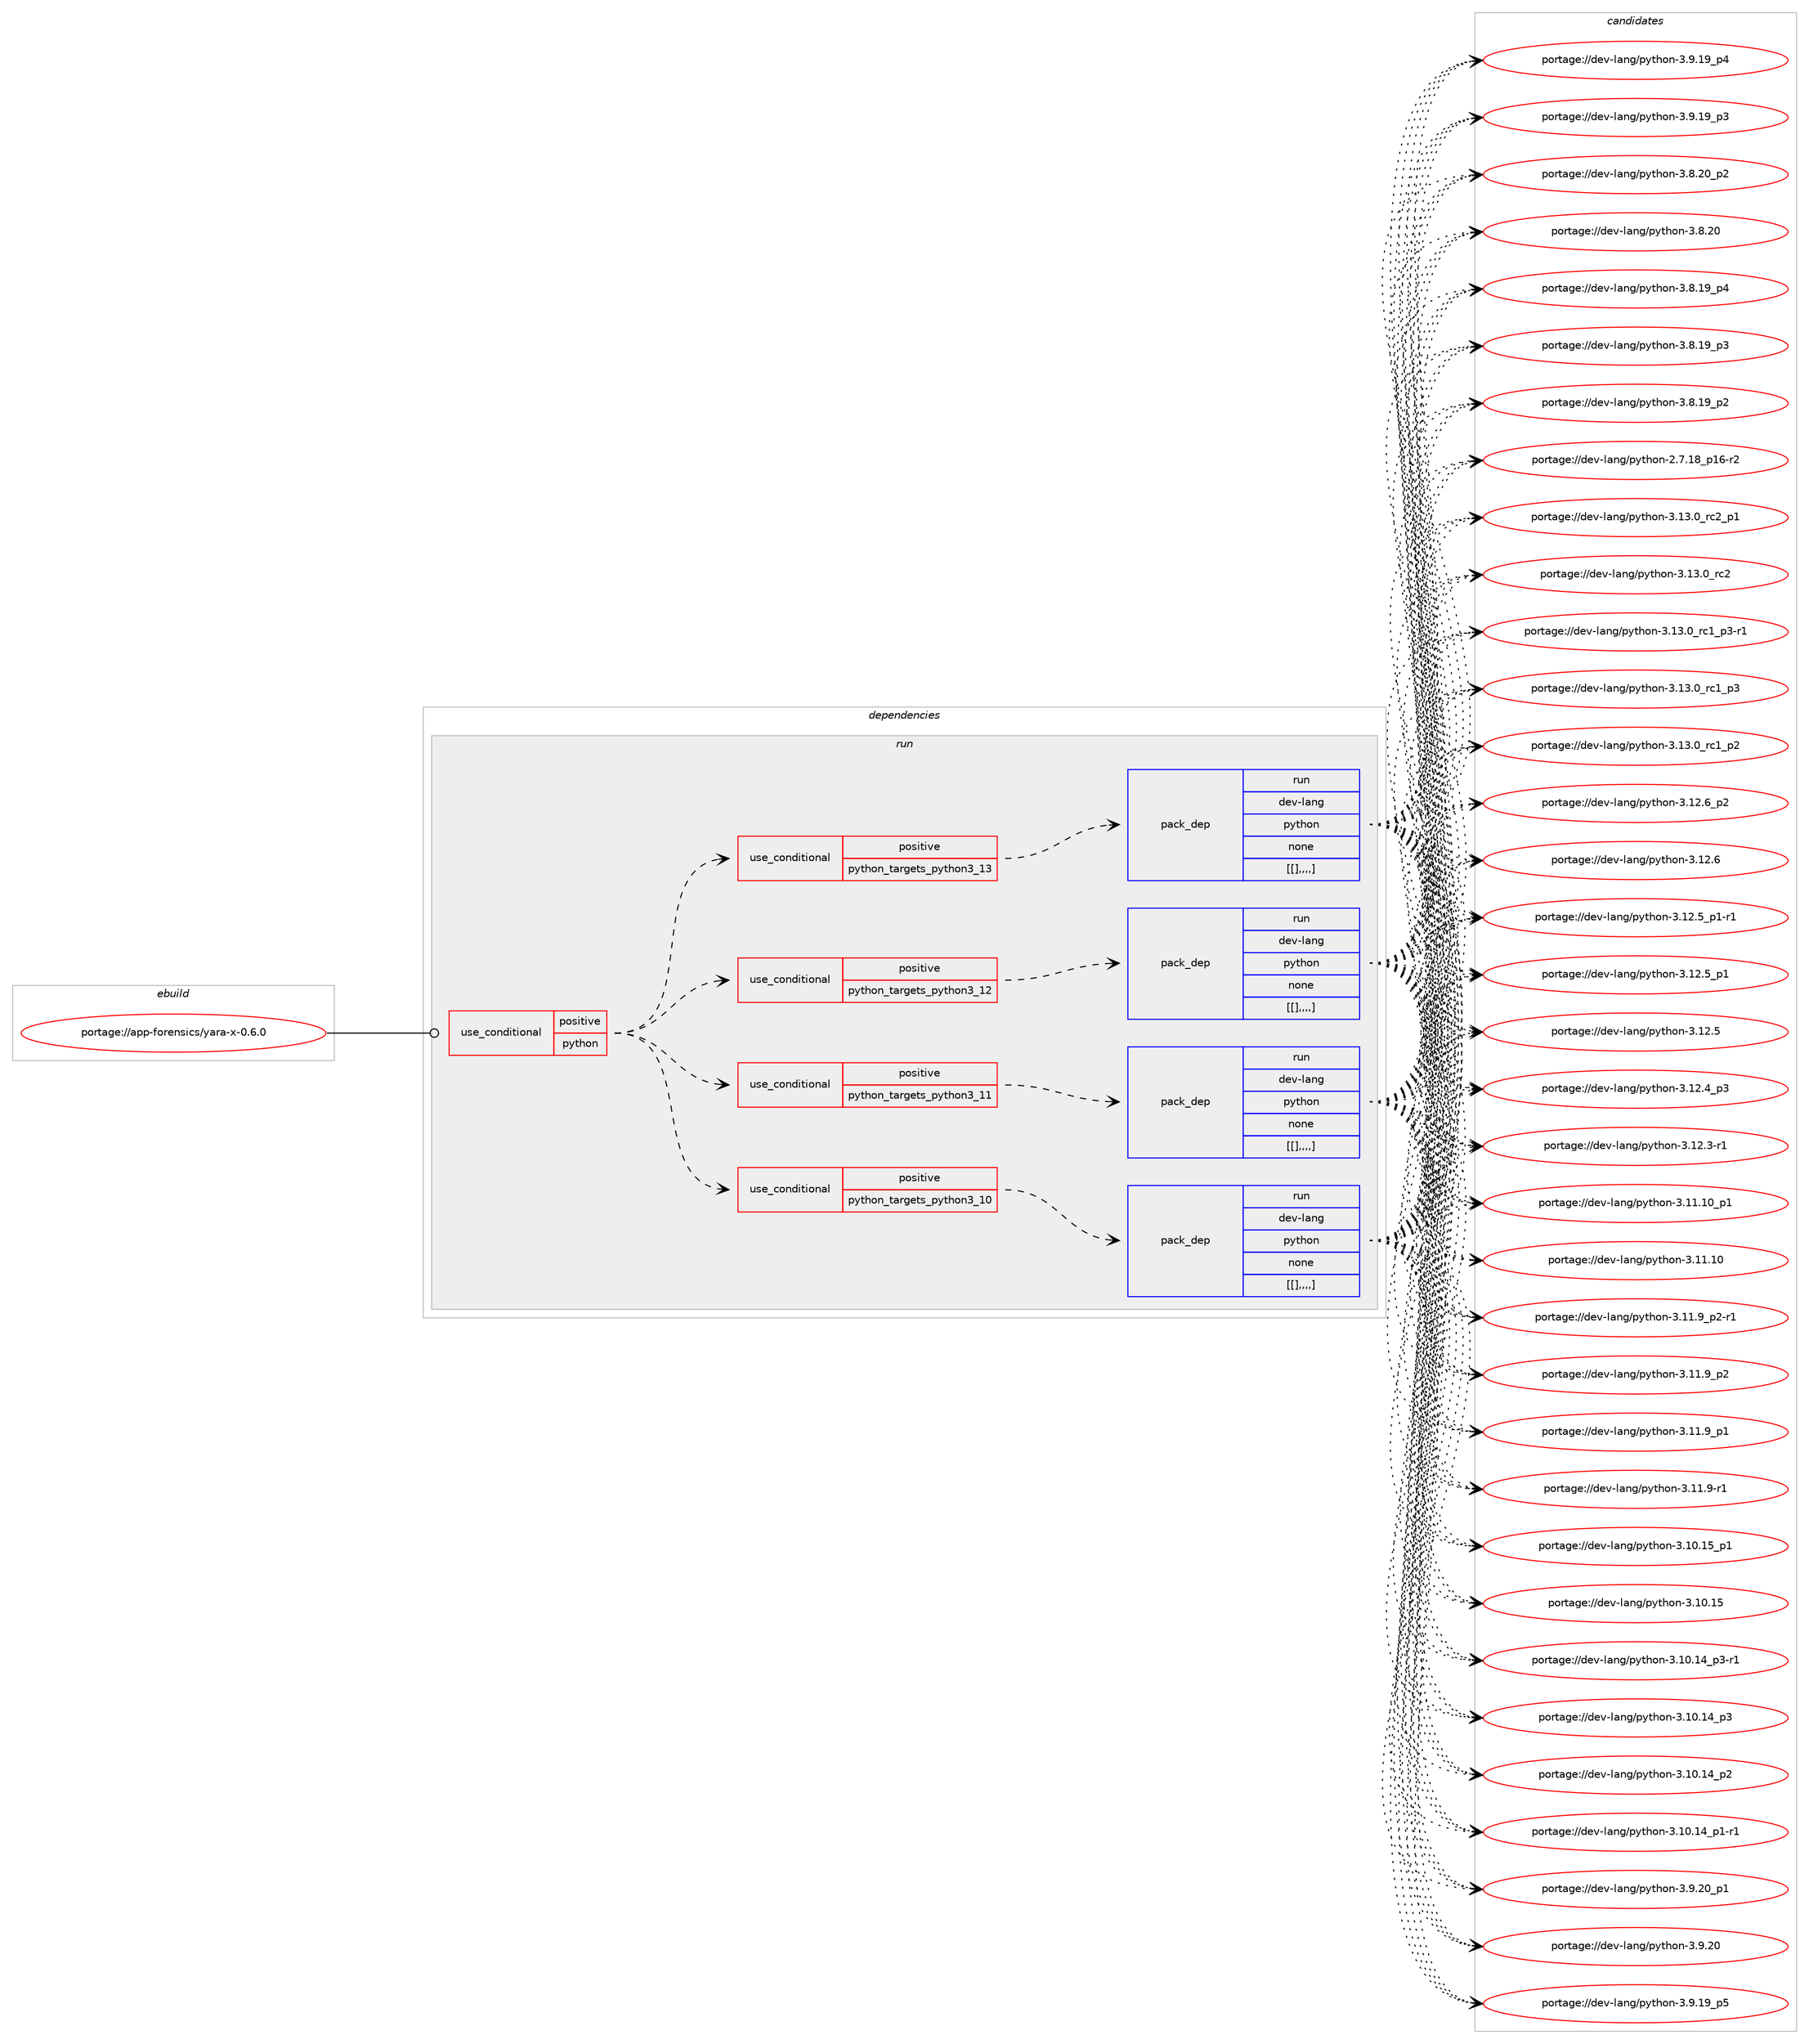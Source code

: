 digraph prolog {

# *************
# Graph options
# *************

newrank=true;
concentrate=true;
compound=true;
graph [rankdir=LR,fontname=Helvetica,fontsize=10,ranksep=1.5];#, ranksep=2.5, nodesep=0.2];
edge  [arrowhead=vee];
node  [fontname=Helvetica,fontsize=10];

# **********
# The ebuild
# **********

subgraph cluster_leftcol {
color=gray;
label=<<i>ebuild</i>>;
id [label="portage://app-forensics/yara-x-0.6.0", color=red, width=4, href="../app-forensics/yara-x-0.6.0.svg"];
}

# ****************
# The dependencies
# ****************

subgraph cluster_midcol {
color=gray;
label=<<i>dependencies</i>>;
subgraph cluster_compile {
fillcolor="#eeeeee";
style=filled;
label=<<i>compile</i>>;
}
subgraph cluster_compileandrun {
fillcolor="#eeeeee";
style=filled;
label=<<i>compile and run</i>>;
}
subgraph cluster_run {
fillcolor="#eeeeee";
style=filled;
label=<<i>run</i>>;
subgraph cond11149 {
dependency37134 [label=<<TABLE BORDER="0" CELLBORDER="1" CELLSPACING="0" CELLPADDING="4"><TR><TD ROWSPAN="3" CELLPADDING="10">use_conditional</TD></TR><TR><TD>positive</TD></TR><TR><TD>python</TD></TR></TABLE>>, shape=none, color=red];
subgraph cond11150 {
dependency37135 [label=<<TABLE BORDER="0" CELLBORDER="1" CELLSPACING="0" CELLPADDING="4"><TR><TD ROWSPAN="3" CELLPADDING="10">use_conditional</TD></TR><TR><TD>positive</TD></TR><TR><TD>python_targets_python3_10</TD></TR></TABLE>>, shape=none, color=red];
subgraph pack25614 {
dependency37136 [label=<<TABLE BORDER="0" CELLBORDER="1" CELLSPACING="0" CELLPADDING="4" WIDTH="220"><TR><TD ROWSPAN="6" CELLPADDING="30">pack_dep</TD></TR><TR><TD WIDTH="110">run</TD></TR><TR><TD>dev-lang</TD></TR><TR><TD>python</TD></TR><TR><TD>none</TD></TR><TR><TD>[[],,,,]</TD></TR></TABLE>>, shape=none, color=blue];
}
dependency37135:e -> dependency37136:w [weight=20,style="dashed",arrowhead="vee"];
}
dependency37134:e -> dependency37135:w [weight=20,style="dashed",arrowhead="vee"];
subgraph cond11151 {
dependency37137 [label=<<TABLE BORDER="0" CELLBORDER="1" CELLSPACING="0" CELLPADDING="4"><TR><TD ROWSPAN="3" CELLPADDING="10">use_conditional</TD></TR><TR><TD>positive</TD></TR><TR><TD>python_targets_python3_11</TD></TR></TABLE>>, shape=none, color=red];
subgraph pack25615 {
dependency37138 [label=<<TABLE BORDER="0" CELLBORDER="1" CELLSPACING="0" CELLPADDING="4" WIDTH="220"><TR><TD ROWSPAN="6" CELLPADDING="30">pack_dep</TD></TR><TR><TD WIDTH="110">run</TD></TR><TR><TD>dev-lang</TD></TR><TR><TD>python</TD></TR><TR><TD>none</TD></TR><TR><TD>[[],,,,]</TD></TR></TABLE>>, shape=none, color=blue];
}
dependency37137:e -> dependency37138:w [weight=20,style="dashed",arrowhead="vee"];
}
dependency37134:e -> dependency37137:w [weight=20,style="dashed",arrowhead="vee"];
subgraph cond11152 {
dependency37139 [label=<<TABLE BORDER="0" CELLBORDER="1" CELLSPACING="0" CELLPADDING="4"><TR><TD ROWSPAN="3" CELLPADDING="10">use_conditional</TD></TR><TR><TD>positive</TD></TR><TR><TD>python_targets_python3_12</TD></TR></TABLE>>, shape=none, color=red];
subgraph pack25616 {
dependency37140 [label=<<TABLE BORDER="0" CELLBORDER="1" CELLSPACING="0" CELLPADDING="4" WIDTH="220"><TR><TD ROWSPAN="6" CELLPADDING="30">pack_dep</TD></TR><TR><TD WIDTH="110">run</TD></TR><TR><TD>dev-lang</TD></TR><TR><TD>python</TD></TR><TR><TD>none</TD></TR><TR><TD>[[],,,,]</TD></TR></TABLE>>, shape=none, color=blue];
}
dependency37139:e -> dependency37140:w [weight=20,style="dashed",arrowhead="vee"];
}
dependency37134:e -> dependency37139:w [weight=20,style="dashed",arrowhead="vee"];
subgraph cond11153 {
dependency37141 [label=<<TABLE BORDER="0" CELLBORDER="1" CELLSPACING="0" CELLPADDING="4"><TR><TD ROWSPAN="3" CELLPADDING="10">use_conditional</TD></TR><TR><TD>positive</TD></TR><TR><TD>python_targets_python3_13</TD></TR></TABLE>>, shape=none, color=red];
subgraph pack25617 {
dependency37142 [label=<<TABLE BORDER="0" CELLBORDER="1" CELLSPACING="0" CELLPADDING="4" WIDTH="220"><TR><TD ROWSPAN="6" CELLPADDING="30">pack_dep</TD></TR><TR><TD WIDTH="110">run</TD></TR><TR><TD>dev-lang</TD></TR><TR><TD>python</TD></TR><TR><TD>none</TD></TR><TR><TD>[[],,,,]</TD></TR></TABLE>>, shape=none, color=blue];
}
dependency37141:e -> dependency37142:w [weight=20,style="dashed",arrowhead="vee"];
}
dependency37134:e -> dependency37141:w [weight=20,style="dashed",arrowhead="vee"];
}
id:e -> dependency37134:w [weight=20,style="solid",arrowhead="odot"];
}
}

# **************
# The candidates
# **************

subgraph cluster_choices {
rank=same;
color=gray;
label=<<i>candidates</i>>;

subgraph choice25614 {
color=black;
nodesep=1;
choice100101118451089711010347112121116104111110455146495146489511499509511249 [label="portage://dev-lang/python-3.13.0_rc2_p1", color=red, width=4,href="../dev-lang/python-3.13.0_rc2_p1.svg"];
choice10010111845108971101034711212111610411111045514649514648951149950 [label="portage://dev-lang/python-3.13.0_rc2", color=red, width=4,href="../dev-lang/python-3.13.0_rc2.svg"];
choice1001011184510897110103471121211161041111104551464951464895114994995112514511449 [label="portage://dev-lang/python-3.13.0_rc1_p3-r1", color=red, width=4,href="../dev-lang/python-3.13.0_rc1_p3-r1.svg"];
choice100101118451089711010347112121116104111110455146495146489511499499511251 [label="portage://dev-lang/python-3.13.0_rc1_p3", color=red, width=4,href="../dev-lang/python-3.13.0_rc1_p3.svg"];
choice100101118451089711010347112121116104111110455146495146489511499499511250 [label="portage://dev-lang/python-3.13.0_rc1_p2", color=red, width=4,href="../dev-lang/python-3.13.0_rc1_p2.svg"];
choice100101118451089711010347112121116104111110455146495046549511250 [label="portage://dev-lang/python-3.12.6_p2", color=red, width=4,href="../dev-lang/python-3.12.6_p2.svg"];
choice10010111845108971101034711212111610411111045514649504654 [label="portage://dev-lang/python-3.12.6", color=red, width=4,href="../dev-lang/python-3.12.6.svg"];
choice1001011184510897110103471121211161041111104551464950465395112494511449 [label="portage://dev-lang/python-3.12.5_p1-r1", color=red, width=4,href="../dev-lang/python-3.12.5_p1-r1.svg"];
choice100101118451089711010347112121116104111110455146495046539511249 [label="portage://dev-lang/python-3.12.5_p1", color=red, width=4,href="../dev-lang/python-3.12.5_p1.svg"];
choice10010111845108971101034711212111610411111045514649504653 [label="portage://dev-lang/python-3.12.5", color=red, width=4,href="../dev-lang/python-3.12.5.svg"];
choice100101118451089711010347112121116104111110455146495046529511251 [label="portage://dev-lang/python-3.12.4_p3", color=red, width=4,href="../dev-lang/python-3.12.4_p3.svg"];
choice100101118451089711010347112121116104111110455146495046514511449 [label="portage://dev-lang/python-3.12.3-r1", color=red, width=4,href="../dev-lang/python-3.12.3-r1.svg"];
choice10010111845108971101034711212111610411111045514649494649489511249 [label="portage://dev-lang/python-3.11.10_p1", color=red, width=4,href="../dev-lang/python-3.11.10_p1.svg"];
choice1001011184510897110103471121211161041111104551464949464948 [label="portage://dev-lang/python-3.11.10", color=red, width=4,href="../dev-lang/python-3.11.10.svg"];
choice1001011184510897110103471121211161041111104551464949465795112504511449 [label="portage://dev-lang/python-3.11.9_p2-r1", color=red, width=4,href="../dev-lang/python-3.11.9_p2-r1.svg"];
choice100101118451089711010347112121116104111110455146494946579511250 [label="portage://dev-lang/python-3.11.9_p2", color=red, width=4,href="../dev-lang/python-3.11.9_p2.svg"];
choice100101118451089711010347112121116104111110455146494946579511249 [label="portage://dev-lang/python-3.11.9_p1", color=red, width=4,href="../dev-lang/python-3.11.9_p1.svg"];
choice100101118451089711010347112121116104111110455146494946574511449 [label="portage://dev-lang/python-3.11.9-r1", color=red, width=4,href="../dev-lang/python-3.11.9-r1.svg"];
choice10010111845108971101034711212111610411111045514649484649539511249 [label="portage://dev-lang/python-3.10.15_p1", color=red, width=4,href="../dev-lang/python-3.10.15_p1.svg"];
choice1001011184510897110103471121211161041111104551464948464953 [label="portage://dev-lang/python-3.10.15", color=red, width=4,href="../dev-lang/python-3.10.15.svg"];
choice100101118451089711010347112121116104111110455146494846495295112514511449 [label="portage://dev-lang/python-3.10.14_p3-r1", color=red, width=4,href="../dev-lang/python-3.10.14_p3-r1.svg"];
choice10010111845108971101034711212111610411111045514649484649529511251 [label="portage://dev-lang/python-3.10.14_p3", color=red, width=4,href="../dev-lang/python-3.10.14_p3.svg"];
choice10010111845108971101034711212111610411111045514649484649529511250 [label="portage://dev-lang/python-3.10.14_p2", color=red, width=4,href="../dev-lang/python-3.10.14_p2.svg"];
choice100101118451089711010347112121116104111110455146494846495295112494511449 [label="portage://dev-lang/python-3.10.14_p1-r1", color=red, width=4,href="../dev-lang/python-3.10.14_p1-r1.svg"];
choice100101118451089711010347112121116104111110455146574650489511249 [label="portage://dev-lang/python-3.9.20_p1", color=red, width=4,href="../dev-lang/python-3.9.20_p1.svg"];
choice10010111845108971101034711212111610411111045514657465048 [label="portage://dev-lang/python-3.9.20", color=red, width=4,href="../dev-lang/python-3.9.20.svg"];
choice100101118451089711010347112121116104111110455146574649579511253 [label="portage://dev-lang/python-3.9.19_p5", color=red, width=4,href="../dev-lang/python-3.9.19_p5.svg"];
choice100101118451089711010347112121116104111110455146574649579511252 [label="portage://dev-lang/python-3.9.19_p4", color=red, width=4,href="../dev-lang/python-3.9.19_p4.svg"];
choice100101118451089711010347112121116104111110455146574649579511251 [label="portage://dev-lang/python-3.9.19_p3", color=red, width=4,href="../dev-lang/python-3.9.19_p3.svg"];
choice100101118451089711010347112121116104111110455146564650489511250 [label="portage://dev-lang/python-3.8.20_p2", color=red, width=4,href="../dev-lang/python-3.8.20_p2.svg"];
choice10010111845108971101034711212111610411111045514656465048 [label="portage://dev-lang/python-3.8.20", color=red, width=4,href="../dev-lang/python-3.8.20.svg"];
choice100101118451089711010347112121116104111110455146564649579511252 [label="portage://dev-lang/python-3.8.19_p4", color=red, width=4,href="../dev-lang/python-3.8.19_p4.svg"];
choice100101118451089711010347112121116104111110455146564649579511251 [label="portage://dev-lang/python-3.8.19_p3", color=red, width=4,href="../dev-lang/python-3.8.19_p3.svg"];
choice100101118451089711010347112121116104111110455146564649579511250 [label="portage://dev-lang/python-3.8.19_p2", color=red, width=4,href="../dev-lang/python-3.8.19_p2.svg"];
choice100101118451089711010347112121116104111110455046554649569511249544511450 [label="portage://dev-lang/python-2.7.18_p16-r2", color=red, width=4,href="../dev-lang/python-2.7.18_p16-r2.svg"];
dependency37136:e -> choice100101118451089711010347112121116104111110455146495146489511499509511249:w [style=dotted,weight="100"];
dependency37136:e -> choice10010111845108971101034711212111610411111045514649514648951149950:w [style=dotted,weight="100"];
dependency37136:e -> choice1001011184510897110103471121211161041111104551464951464895114994995112514511449:w [style=dotted,weight="100"];
dependency37136:e -> choice100101118451089711010347112121116104111110455146495146489511499499511251:w [style=dotted,weight="100"];
dependency37136:e -> choice100101118451089711010347112121116104111110455146495146489511499499511250:w [style=dotted,weight="100"];
dependency37136:e -> choice100101118451089711010347112121116104111110455146495046549511250:w [style=dotted,weight="100"];
dependency37136:e -> choice10010111845108971101034711212111610411111045514649504654:w [style=dotted,weight="100"];
dependency37136:e -> choice1001011184510897110103471121211161041111104551464950465395112494511449:w [style=dotted,weight="100"];
dependency37136:e -> choice100101118451089711010347112121116104111110455146495046539511249:w [style=dotted,weight="100"];
dependency37136:e -> choice10010111845108971101034711212111610411111045514649504653:w [style=dotted,weight="100"];
dependency37136:e -> choice100101118451089711010347112121116104111110455146495046529511251:w [style=dotted,weight="100"];
dependency37136:e -> choice100101118451089711010347112121116104111110455146495046514511449:w [style=dotted,weight="100"];
dependency37136:e -> choice10010111845108971101034711212111610411111045514649494649489511249:w [style=dotted,weight="100"];
dependency37136:e -> choice1001011184510897110103471121211161041111104551464949464948:w [style=dotted,weight="100"];
dependency37136:e -> choice1001011184510897110103471121211161041111104551464949465795112504511449:w [style=dotted,weight="100"];
dependency37136:e -> choice100101118451089711010347112121116104111110455146494946579511250:w [style=dotted,weight="100"];
dependency37136:e -> choice100101118451089711010347112121116104111110455146494946579511249:w [style=dotted,weight="100"];
dependency37136:e -> choice100101118451089711010347112121116104111110455146494946574511449:w [style=dotted,weight="100"];
dependency37136:e -> choice10010111845108971101034711212111610411111045514649484649539511249:w [style=dotted,weight="100"];
dependency37136:e -> choice1001011184510897110103471121211161041111104551464948464953:w [style=dotted,weight="100"];
dependency37136:e -> choice100101118451089711010347112121116104111110455146494846495295112514511449:w [style=dotted,weight="100"];
dependency37136:e -> choice10010111845108971101034711212111610411111045514649484649529511251:w [style=dotted,weight="100"];
dependency37136:e -> choice10010111845108971101034711212111610411111045514649484649529511250:w [style=dotted,weight="100"];
dependency37136:e -> choice100101118451089711010347112121116104111110455146494846495295112494511449:w [style=dotted,weight="100"];
dependency37136:e -> choice100101118451089711010347112121116104111110455146574650489511249:w [style=dotted,weight="100"];
dependency37136:e -> choice10010111845108971101034711212111610411111045514657465048:w [style=dotted,weight="100"];
dependency37136:e -> choice100101118451089711010347112121116104111110455146574649579511253:w [style=dotted,weight="100"];
dependency37136:e -> choice100101118451089711010347112121116104111110455146574649579511252:w [style=dotted,weight="100"];
dependency37136:e -> choice100101118451089711010347112121116104111110455146574649579511251:w [style=dotted,weight="100"];
dependency37136:e -> choice100101118451089711010347112121116104111110455146564650489511250:w [style=dotted,weight="100"];
dependency37136:e -> choice10010111845108971101034711212111610411111045514656465048:w [style=dotted,weight="100"];
dependency37136:e -> choice100101118451089711010347112121116104111110455146564649579511252:w [style=dotted,weight="100"];
dependency37136:e -> choice100101118451089711010347112121116104111110455146564649579511251:w [style=dotted,weight="100"];
dependency37136:e -> choice100101118451089711010347112121116104111110455146564649579511250:w [style=dotted,weight="100"];
dependency37136:e -> choice100101118451089711010347112121116104111110455046554649569511249544511450:w [style=dotted,weight="100"];
}
subgraph choice25615 {
color=black;
nodesep=1;
choice100101118451089711010347112121116104111110455146495146489511499509511249 [label="portage://dev-lang/python-3.13.0_rc2_p1", color=red, width=4,href="../dev-lang/python-3.13.0_rc2_p1.svg"];
choice10010111845108971101034711212111610411111045514649514648951149950 [label="portage://dev-lang/python-3.13.0_rc2", color=red, width=4,href="../dev-lang/python-3.13.0_rc2.svg"];
choice1001011184510897110103471121211161041111104551464951464895114994995112514511449 [label="portage://dev-lang/python-3.13.0_rc1_p3-r1", color=red, width=4,href="../dev-lang/python-3.13.0_rc1_p3-r1.svg"];
choice100101118451089711010347112121116104111110455146495146489511499499511251 [label="portage://dev-lang/python-3.13.0_rc1_p3", color=red, width=4,href="../dev-lang/python-3.13.0_rc1_p3.svg"];
choice100101118451089711010347112121116104111110455146495146489511499499511250 [label="portage://dev-lang/python-3.13.0_rc1_p2", color=red, width=4,href="../dev-lang/python-3.13.0_rc1_p2.svg"];
choice100101118451089711010347112121116104111110455146495046549511250 [label="portage://dev-lang/python-3.12.6_p2", color=red, width=4,href="../dev-lang/python-3.12.6_p2.svg"];
choice10010111845108971101034711212111610411111045514649504654 [label="portage://dev-lang/python-3.12.6", color=red, width=4,href="../dev-lang/python-3.12.6.svg"];
choice1001011184510897110103471121211161041111104551464950465395112494511449 [label="portage://dev-lang/python-3.12.5_p1-r1", color=red, width=4,href="../dev-lang/python-3.12.5_p1-r1.svg"];
choice100101118451089711010347112121116104111110455146495046539511249 [label="portage://dev-lang/python-3.12.5_p1", color=red, width=4,href="../dev-lang/python-3.12.5_p1.svg"];
choice10010111845108971101034711212111610411111045514649504653 [label="portage://dev-lang/python-3.12.5", color=red, width=4,href="../dev-lang/python-3.12.5.svg"];
choice100101118451089711010347112121116104111110455146495046529511251 [label="portage://dev-lang/python-3.12.4_p3", color=red, width=4,href="../dev-lang/python-3.12.4_p3.svg"];
choice100101118451089711010347112121116104111110455146495046514511449 [label="portage://dev-lang/python-3.12.3-r1", color=red, width=4,href="../dev-lang/python-3.12.3-r1.svg"];
choice10010111845108971101034711212111610411111045514649494649489511249 [label="portage://dev-lang/python-3.11.10_p1", color=red, width=4,href="../dev-lang/python-3.11.10_p1.svg"];
choice1001011184510897110103471121211161041111104551464949464948 [label="portage://dev-lang/python-3.11.10", color=red, width=4,href="../dev-lang/python-3.11.10.svg"];
choice1001011184510897110103471121211161041111104551464949465795112504511449 [label="portage://dev-lang/python-3.11.9_p2-r1", color=red, width=4,href="../dev-lang/python-3.11.9_p2-r1.svg"];
choice100101118451089711010347112121116104111110455146494946579511250 [label="portage://dev-lang/python-3.11.9_p2", color=red, width=4,href="../dev-lang/python-3.11.9_p2.svg"];
choice100101118451089711010347112121116104111110455146494946579511249 [label="portage://dev-lang/python-3.11.9_p1", color=red, width=4,href="../dev-lang/python-3.11.9_p1.svg"];
choice100101118451089711010347112121116104111110455146494946574511449 [label="portage://dev-lang/python-3.11.9-r1", color=red, width=4,href="../dev-lang/python-3.11.9-r1.svg"];
choice10010111845108971101034711212111610411111045514649484649539511249 [label="portage://dev-lang/python-3.10.15_p1", color=red, width=4,href="../dev-lang/python-3.10.15_p1.svg"];
choice1001011184510897110103471121211161041111104551464948464953 [label="portage://dev-lang/python-3.10.15", color=red, width=4,href="../dev-lang/python-3.10.15.svg"];
choice100101118451089711010347112121116104111110455146494846495295112514511449 [label="portage://dev-lang/python-3.10.14_p3-r1", color=red, width=4,href="../dev-lang/python-3.10.14_p3-r1.svg"];
choice10010111845108971101034711212111610411111045514649484649529511251 [label="portage://dev-lang/python-3.10.14_p3", color=red, width=4,href="../dev-lang/python-3.10.14_p3.svg"];
choice10010111845108971101034711212111610411111045514649484649529511250 [label="portage://dev-lang/python-3.10.14_p2", color=red, width=4,href="../dev-lang/python-3.10.14_p2.svg"];
choice100101118451089711010347112121116104111110455146494846495295112494511449 [label="portage://dev-lang/python-3.10.14_p1-r1", color=red, width=4,href="../dev-lang/python-3.10.14_p1-r1.svg"];
choice100101118451089711010347112121116104111110455146574650489511249 [label="portage://dev-lang/python-3.9.20_p1", color=red, width=4,href="../dev-lang/python-3.9.20_p1.svg"];
choice10010111845108971101034711212111610411111045514657465048 [label="portage://dev-lang/python-3.9.20", color=red, width=4,href="../dev-lang/python-3.9.20.svg"];
choice100101118451089711010347112121116104111110455146574649579511253 [label="portage://dev-lang/python-3.9.19_p5", color=red, width=4,href="../dev-lang/python-3.9.19_p5.svg"];
choice100101118451089711010347112121116104111110455146574649579511252 [label="portage://dev-lang/python-3.9.19_p4", color=red, width=4,href="../dev-lang/python-3.9.19_p4.svg"];
choice100101118451089711010347112121116104111110455146574649579511251 [label="portage://dev-lang/python-3.9.19_p3", color=red, width=4,href="../dev-lang/python-3.9.19_p3.svg"];
choice100101118451089711010347112121116104111110455146564650489511250 [label="portage://dev-lang/python-3.8.20_p2", color=red, width=4,href="../dev-lang/python-3.8.20_p2.svg"];
choice10010111845108971101034711212111610411111045514656465048 [label="portage://dev-lang/python-3.8.20", color=red, width=4,href="../dev-lang/python-3.8.20.svg"];
choice100101118451089711010347112121116104111110455146564649579511252 [label="portage://dev-lang/python-3.8.19_p4", color=red, width=4,href="../dev-lang/python-3.8.19_p4.svg"];
choice100101118451089711010347112121116104111110455146564649579511251 [label="portage://dev-lang/python-3.8.19_p3", color=red, width=4,href="../dev-lang/python-3.8.19_p3.svg"];
choice100101118451089711010347112121116104111110455146564649579511250 [label="portage://dev-lang/python-3.8.19_p2", color=red, width=4,href="../dev-lang/python-3.8.19_p2.svg"];
choice100101118451089711010347112121116104111110455046554649569511249544511450 [label="portage://dev-lang/python-2.7.18_p16-r2", color=red, width=4,href="../dev-lang/python-2.7.18_p16-r2.svg"];
dependency37138:e -> choice100101118451089711010347112121116104111110455146495146489511499509511249:w [style=dotted,weight="100"];
dependency37138:e -> choice10010111845108971101034711212111610411111045514649514648951149950:w [style=dotted,weight="100"];
dependency37138:e -> choice1001011184510897110103471121211161041111104551464951464895114994995112514511449:w [style=dotted,weight="100"];
dependency37138:e -> choice100101118451089711010347112121116104111110455146495146489511499499511251:w [style=dotted,weight="100"];
dependency37138:e -> choice100101118451089711010347112121116104111110455146495146489511499499511250:w [style=dotted,weight="100"];
dependency37138:e -> choice100101118451089711010347112121116104111110455146495046549511250:w [style=dotted,weight="100"];
dependency37138:e -> choice10010111845108971101034711212111610411111045514649504654:w [style=dotted,weight="100"];
dependency37138:e -> choice1001011184510897110103471121211161041111104551464950465395112494511449:w [style=dotted,weight="100"];
dependency37138:e -> choice100101118451089711010347112121116104111110455146495046539511249:w [style=dotted,weight="100"];
dependency37138:e -> choice10010111845108971101034711212111610411111045514649504653:w [style=dotted,weight="100"];
dependency37138:e -> choice100101118451089711010347112121116104111110455146495046529511251:w [style=dotted,weight="100"];
dependency37138:e -> choice100101118451089711010347112121116104111110455146495046514511449:w [style=dotted,weight="100"];
dependency37138:e -> choice10010111845108971101034711212111610411111045514649494649489511249:w [style=dotted,weight="100"];
dependency37138:e -> choice1001011184510897110103471121211161041111104551464949464948:w [style=dotted,weight="100"];
dependency37138:e -> choice1001011184510897110103471121211161041111104551464949465795112504511449:w [style=dotted,weight="100"];
dependency37138:e -> choice100101118451089711010347112121116104111110455146494946579511250:w [style=dotted,weight="100"];
dependency37138:e -> choice100101118451089711010347112121116104111110455146494946579511249:w [style=dotted,weight="100"];
dependency37138:e -> choice100101118451089711010347112121116104111110455146494946574511449:w [style=dotted,weight="100"];
dependency37138:e -> choice10010111845108971101034711212111610411111045514649484649539511249:w [style=dotted,weight="100"];
dependency37138:e -> choice1001011184510897110103471121211161041111104551464948464953:w [style=dotted,weight="100"];
dependency37138:e -> choice100101118451089711010347112121116104111110455146494846495295112514511449:w [style=dotted,weight="100"];
dependency37138:e -> choice10010111845108971101034711212111610411111045514649484649529511251:w [style=dotted,weight="100"];
dependency37138:e -> choice10010111845108971101034711212111610411111045514649484649529511250:w [style=dotted,weight="100"];
dependency37138:e -> choice100101118451089711010347112121116104111110455146494846495295112494511449:w [style=dotted,weight="100"];
dependency37138:e -> choice100101118451089711010347112121116104111110455146574650489511249:w [style=dotted,weight="100"];
dependency37138:e -> choice10010111845108971101034711212111610411111045514657465048:w [style=dotted,weight="100"];
dependency37138:e -> choice100101118451089711010347112121116104111110455146574649579511253:w [style=dotted,weight="100"];
dependency37138:e -> choice100101118451089711010347112121116104111110455146574649579511252:w [style=dotted,weight="100"];
dependency37138:e -> choice100101118451089711010347112121116104111110455146574649579511251:w [style=dotted,weight="100"];
dependency37138:e -> choice100101118451089711010347112121116104111110455146564650489511250:w [style=dotted,weight="100"];
dependency37138:e -> choice10010111845108971101034711212111610411111045514656465048:w [style=dotted,weight="100"];
dependency37138:e -> choice100101118451089711010347112121116104111110455146564649579511252:w [style=dotted,weight="100"];
dependency37138:e -> choice100101118451089711010347112121116104111110455146564649579511251:w [style=dotted,weight="100"];
dependency37138:e -> choice100101118451089711010347112121116104111110455146564649579511250:w [style=dotted,weight="100"];
dependency37138:e -> choice100101118451089711010347112121116104111110455046554649569511249544511450:w [style=dotted,weight="100"];
}
subgraph choice25616 {
color=black;
nodesep=1;
choice100101118451089711010347112121116104111110455146495146489511499509511249 [label="portage://dev-lang/python-3.13.0_rc2_p1", color=red, width=4,href="../dev-lang/python-3.13.0_rc2_p1.svg"];
choice10010111845108971101034711212111610411111045514649514648951149950 [label="portage://dev-lang/python-3.13.0_rc2", color=red, width=4,href="../dev-lang/python-3.13.0_rc2.svg"];
choice1001011184510897110103471121211161041111104551464951464895114994995112514511449 [label="portage://dev-lang/python-3.13.0_rc1_p3-r1", color=red, width=4,href="../dev-lang/python-3.13.0_rc1_p3-r1.svg"];
choice100101118451089711010347112121116104111110455146495146489511499499511251 [label="portage://dev-lang/python-3.13.0_rc1_p3", color=red, width=4,href="../dev-lang/python-3.13.0_rc1_p3.svg"];
choice100101118451089711010347112121116104111110455146495146489511499499511250 [label="portage://dev-lang/python-3.13.0_rc1_p2", color=red, width=4,href="../dev-lang/python-3.13.0_rc1_p2.svg"];
choice100101118451089711010347112121116104111110455146495046549511250 [label="portage://dev-lang/python-3.12.6_p2", color=red, width=4,href="../dev-lang/python-3.12.6_p2.svg"];
choice10010111845108971101034711212111610411111045514649504654 [label="portage://dev-lang/python-3.12.6", color=red, width=4,href="../dev-lang/python-3.12.6.svg"];
choice1001011184510897110103471121211161041111104551464950465395112494511449 [label="portage://dev-lang/python-3.12.5_p1-r1", color=red, width=4,href="../dev-lang/python-3.12.5_p1-r1.svg"];
choice100101118451089711010347112121116104111110455146495046539511249 [label="portage://dev-lang/python-3.12.5_p1", color=red, width=4,href="../dev-lang/python-3.12.5_p1.svg"];
choice10010111845108971101034711212111610411111045514649504653 [label="portage://dev-lang/python-3.12.5", color=red, width=4,href="../dev-lang/python-3.12.5.svg"];
choice100101118451089711010347112121116104111110455146495046529511251 [label="portage://dev-lang/python-3.12.4_p3", color=red, width=4,href="../dev-lang/python-3.12.4_p3.svg"];
choice100101118451089711010347112121116104111110455146495046514511449 [label="portage://dev-lang/python-3.12.3-r1", color=red, width=4,href="../dev-lang/python-3.12.3-r1.svg"];
choice10010111845108971101034711212111610411111045514649494649489511249 [label="portage://dev-lang/python-3.11.10_p1", color=red, width=4,href="../dev-lang/python-3.11.10_p1.svg"];
choice1001011184510897110103471121211161041111104551464949464948 [label="portage://dev-lang/python-3.11.10", color=red, width=4,href="../dev-lang/python-3.11.10.svg"];
choice1001011184510897110103471121211161041111104551464949465795112504511449 [label="portage://dev-lang/python-3.11.9_p2-r1", color=red, width=4,href="../dev-lang/python-3.11.9_p2-r1.svg"];
choice100101118451089711010347112121116104111110455146494946579511250 [label="portage://dev-lang/python-3.11.9_p2", color=red, width=4,href="../dev-lang/python-3.11.9_p2.svg"];
choice100101118451089711010347112121116104111110455146494946579511249 [label="portage://dev-lang/python-3.11.9_p1", color=red, width=4,href="../dev-lang/python-3.11.9_p1.svg"];
choice100101118451089711010347112121116104111110455146494946574511449 [label="portage://dev-lang/python-3.11.9-r1", color=red, width=4,href="../dev-lang/python-3.11.9-r1.svg"];
choice10010111845108971101034711212111610411111045514649484649539511249 [label="portage://dev-lang/python-3.10.15_p1", color=red, width=4,href="../dev-lang/python-3.10.15_p1.svg"];
choice1001011184510897110103471121211161041111104551464948464953 [label="portage://dev-lang/python-3.10.15", color=red, width=4,href="../dev-lang/python-3.10.15.svg"];
choice100101118451089711010347112121116104111110455146494846495295112514511449 [label="portage://dev-lang/python-3.10.14_p3-r1", color=red, width=4,href="../dev-lang/python-3.10.14_p3-r1.svg"];
choice10010111845108971101034711212111610411111045514649484649529511251 [label="portage://dev-lang/python-3.10.14_p3", color=red, width=4,href="../dev-lang/python-3.10.14_p3.svg"];
choice10010111845108971101034711212111610411111045514649484649529511250 [label="portage://dev-lang/python-3.10.14_p2", color=red, width=4,href="../dev-lang/python-3.10.14_p2.svg"];
choice100101118451089711010347112121116104111110455146494846495295112494511449 [label="portage://dev-lang/python-3.10.14_p1-r1", color=red, width=4,href="../dev-lang/python-3.10.14_p1-r1.svg"];
choice100101118451089711010347112121116104111110455146574650489511249 [label="portage://dev-lang/python-3.9.20_p1", color=red, width=4,href="../dev-lang/python-3.9.20_p1.svg"];
choice10010111845108971101034711212111610411111045514657465048 [label="portage://dev-lang/python-3.9.20", color=red, width=4,href="../dev-lang/python-3.9.20.svg"];
choice100101118451089711010347112121116104111110455146574649579511253 [label="portage://dev-lang/python-3.9.19_p5", color=red, width=4,href="../dev-lang/python-3.9.19_p5.svg"];
choice100101118451089711010347112121116104111110455146574649579511252 [label="portage://dev-lang/python-3.9.19_p4", color=red, width=4,href="../dev-lang/python-3.9.19_p4.svg"];
choice100101118451089711010347112121116104111110455146574649579511251 [label="portage://dev-lang/python-3.9.19_p3", color=red, width=4,href="../dev-lang/python-3.9.19_p3.svg"];
choice100101118451089711010347112121116104111110455146564650489511250 [label="portage://dev-lang/python-3.8.20_p2", color=red, width=4,href="../dev-lang/python-3.8.20_p2.svg"];
choice10010111845108971101034711212111610411111045514656465048 [label="portage://dev-lang/python-3.8.20", color=red, width=4,href="../dev-lang/python-3.8.20.svg"];
choice100101118451089711010347112121116104111110455146564649579511252 [label="portage://dev-lang/python-3.8.19_p4", color=red, width=4,href="../dev-lang/python-3.8.19_p4.svg"];
choice100101118451089711010347112121116104111110455146564649579511251 [label="portage://dev-lang/python-3.8.19_p3", color=red, width=4,href="../dev-lang/python-3.8.19_p3.svg"];
choice100101118451089711010347112121116104111110455146564649579511250 [label="portage://dev-lang/python-3.8.19_p2", color=red, width=4,href="../dev-lang/python-3.8.19_p2.svg"];
choice100101118451089711010347112121116104111110455046554649569511249544511450 [label="portage://dev-lang/python-2.7.18_p16-r2", color=red, width=4,href="../dev-lang/python-2.7.18_p16-r2.svg"];
dependency37140:e -> choice100101118451089711010347112121116104111110455146495146489511499509511249:w [style=dotted,weight="100"];
dependency37140:e -> choice10010111845108971101034711212111610411111045514649514648951149950:w [style=dotted,weight="100"];
dependency37140:e -> choice1001011184510897110103471121211161041111104551464951464895114994995112514511449:w [style=dotted,weight="100"];
dependency37140:e -> choice100101118451089711010347112121116104111110455146495146489511499499511251:w [style=dotted,weight="100"];
dependency37140:e -> choice100101118451089711010347112121116104111110455146495146489511499499511250:w [style=dotted,weight="100"];
dependency37140:e -> choice100101118451089711010347112121116104111110455146495046549511250:w [style=dotted,weight="100"];
dependency37140:e -> choice10010111845108971101034711212111610411111045514649504654:w [style=dotted,weight="100"];
dependency37140:e -> choice1001011184510897110103471121211161041111104551464950465395112494511449:w [style=dotted,weight="100"];
dependency37140:e -> choice100101118451089711010347112121116104111110455146495046539511249:w [style=dotted,weight="100"];
dependency37140:e -> choice10010111845108971101034711212111610411111045514649504653:w [style=dotted,weight="100"];
dependency37140:e -> choice100101118451089711010347112121116104111110455146495046529511251:w [style=dotted,weight="100"];
dependency37140:e -> choice100101118451089711010347112121116104111110455146495046514511449:w [style=dotted,weight="100"];
dependency37140:e -> choice10010111845108971101034711212111610411111045514649494649489511249:w [style=dotted,weight="100"];
dependency37140:e -> choice1001011184510897110103471121211161041111104551464949464948:w [style=dotted,weight="100"];
dependency37140:e -> choice1001011184510897110103471121211161041111104551464949465795112504511449:w [style=dotted,weight="100"];
dependency37140:e -> choice100101118451089711010347112121116104111110455146494946579511250:w [style=dotted,weight="100"];
dependency37140:e -> choice100101118451089711010347112121116104111110455146494946579511249:w [style=dotted,weight="100"];
dependency37140:e -> choice100101118451089711010347112121116104111110455146494946574511449:w [style=dotted,weight="100"];
dependency37140:e -> choice10010111845108971101034711212111610411111045514649484649539511249:w [style=dotted,weight="100"];
dependency37140:e -> choice1001011184510897110103471121211161041111104551464948464953:w [style=dotted,weight="100"];
dependency37140:e -> choice100101118451089711010347112121116104111110455146494846495295112514511449:w [style=dotted,weight="100"];
dependency37140:e -> choice10010111845108971101034711212111610411111045514649484649529511251:w [style=dotted,weight="100"];
dependency37140:e -> choice10010111845108971101034711212111610411111045514649484649529511250:w [style=dotted,weight="100"];
dependency37140:e -> choice100101118451089711010347112121116104111110455146494846495295112494511449:w [style=dotted,weight="100"];
dependency37140:e -> choice100101118451089711010347112121116104111110455146574650489511249:w [style=dotted,weight="100"];
dependency37140:e -> choice10010111845108971101034711212111610411111045514657465048:w [style=dotted,weight="100"];
dependency37140:e -> choice100101118451089711010347112121116104111110455146574649579511253:w [style=dotted,weight="100"];
dependency37140:e -> choice100101118451089711010347112121116104111110455146574649579511252:w [style=dotted,weight="100"];
dependency37140:e -> choice100101118451089711010347112121116104111110455146574649579511251:w [style=dotted,weight="100"];
dependency37140:e -> choice100101118451089711010347112121116104111110455146564650489511250:w [style=dotted,weight="100"];
dependency37140:e -> choice10010111845108971101034711212111610411111045514656465048:w [style=dotted,weight="100"];
dependency37140:e -> choice100101118451089711010347112121116104111110455146564649579511252:w [style=dotted,weight="100"];
dependency37140:e -> choice100101118451089711010347112121116104111110455146564649579511251:w [style=dotted,weight="100"];
dependency37140:e -> choice100101118451089711010347112121116104111110455146564649579511250:w [style=dotted,weight="100"];
dependency37140:e -> choice100101118451089711010347112121116104111110455046554649569511249544511450:w [style=dotted,weight="100"];
}
subgraph choice25617 {
color=black;
nodesep=1;
choice100101118451089711010347112121116104111110455146495146489511499509511249 [label="portage://dev-lang/python-3.13.0_rc2_p1", color=red, width=4,href="../dev-lang/python-3.13.0_rc2_p1.svg"];
choice10010111845108971101034711212111610411111045514649514648951149950 [label="portage://dev-lang/python-3.13.0_rc2", color=red, width=4,href="../dev-lang/python-3.13.0_rc2.svg"];
choice1001011184510897110103471121211161041111104551464951464895114994995112514511449 [label="portage://dev-lang/python-3.13.0_rc1_p3-r1", color=red, width=4,href="../dev-lang/python-3.13.0_rc1_p3-r1.svg"];
choice100101118451089711010347112121116104111110455146495146489511499499511251 [label="portage://dev-lang/python-3.13.0_rc1_p3", color=red, width=4,href="../dev-lang/python-3.13.0_rc1_p3.svg"];
choice100101118451089711010347112121116104111110455146495146489511499499511250 [label="portage://dev-lang/python-3.13.0_rc1_p2", color=red, width=4,href="../dev-lang/python-3.13.0_rc1_p2.svg"];
choice100101118451089711010347112121116104111110455146495046549511250 [label="portage://dev-lang/python-3.12.6_p2", color=red, width=4,href="../dev-lang/python-3.12.6_p2.svg"];
choice10010111845108971101034711212111610411111045514649504654 [label="portage://dev-lang/python-3.12.6", color=red, width=4,href="../dev-lang/python-3.12.6.svg"];
choice1001011184510897110103471121211161041111104551464950465395112494511449 [label="portage://dev-lang/python-3.12.5_p1-r1", color=red, width=4,href="../dev-lang/python-3.12.5_p1-r1.svg"];
choice100101118451089711010347112121116104111110455146495046539511249 [label="portage://dev-lang/python-3.12.5_p1", color=red, width=4,href="../dev-lang/python-3.12.5_p1.svg"];
choice10010111845108971101034711212111610411111045514649504653 [label="portage://dev-lang/python-3.12.5", color=red, width=4,href="../dev-lang/python-3.12.5.svg"];
choice100101118451089711010347112121116104111110455146495046529511251 [label="portage://dev-lang/python-3.12.4_p3", color=red, width=4,href="../dev-lang/python-3.12.4_p3.svg"];
choice100101118451089711010347112121116104111110455146495046514511449 [label="portage://dev-lang/python-3.12.3-r1", color=red, width=4,href="../dev-lang/python-3.12.3-r1.svg"];
choice10010111845108971101034711212111610411111045514649494649489511249 [label="portage://dev-lang/python-3.11.10_p1", color=red, width=4,href="../dev-lang/python-3.11.10_p1.svg"];
choice1001011184510897110103471121211161041111104551464949464948 [label="portage://dev-lang/python-3.11.10", color=red, width=4,href="../dev-lang/python-3.11.10.svg"];
choice1001011184510897110103471121211161041111104551464949465795112504511449 [label="portage://dev-lang/python-3.11.9_p2-r1", color=red, width=4,href="../dev-lang/python-3.11.9_p2-r1.svg"];
choice100101118451089711010347112121116104111110455146494946579511250 [label="portage://dev-lang/python-3.11.9_p2", color=red, width=4,href="../dev-lang/python-3.11.9_p2.svg"];
choice100101118451089711010347112121116104111110455146494946579511249 [label="portage://dev-lang/python-3.11.9_p1", color=red, width=4,href="../dev-lang/python-3.11.9_p1.svg"];
choice100101118451089711010347112121116104111110455146494946574511449 [label="portage://dev-lang/python-3.11.9-r1", color=red, width=4,href="../dev-lang/python-3.11.9-r1.svg"];
choice10010111845108971101034711212111610411111045514649484649539511249 [label="portage://dev-lang/python-3.10.15_p1", color=red, width=4,href="../dev-lang/python-3.10.15_p1.svg"];
choice1001011184510897110103471121211161041111104551464948464953 [label="portage://dev-lang/python-3.10.15", color=red, width=4,href="../dev-lang/python-3.10.15.svg"];
choice100101118451089711010347112121116104111110455146494846495295112514511449 [label="portage://dev-lang/python-3.10.14_p3-r1", color=red, width=4,href="../dev-lang/python-3.10.14_p3-r1.svg"];
choice10010111845108971101034711212111610411111045514649484649529511251 [label="portage://dev-lang/python-3.10.14_p3", color=red, width=4,href="../dev-lang/python-3.10.14_p3.svg"];
choice10010111845108971101034711212111610411111045514649484649529511250 [label="portage://dev-lang/python-3.10.14_p2", color=red, width=4,href="../dev-lang/python-3.10.14_p2.svg"];
choice100101118451089711010347112121116104111110455146494846495295112494511449 [label="portage://dev-lang/python-3.10.14_p1-r1", color=red, width=4,href="../dev-lang/python-3.10.14_p1-r1.svg"];
choice100101118451089711010347112121116104111110455146574650489511249 [label="portage://dev-lang/python-3.9.20_p1", color=red, width=4,href="../dev-lang/python-3.9.20_p1.svg"];
choice10010111845108971101034711212111610411111045514657465048 [label="portage://dev-lang/python-3.9.20", color=red, width=4,href="../dev-lang/python-3.9.20.svg"];
choice100101118451089711010347112121116104111110455146574649579511253 [label="portage://dev-lang/python-3.9.19_p5", color=red, width=4,href="../dev-lang/python-3.9.19_p5.svg"];
choice100101118451089711010347112121116104111110455146574649579511252 [label="portage://dev-lang/python-3.9.19_p4", color=red, width=4,href="../dev-lang/python-3.9.19_p4.svg"];
choice100101118451089711010347112121116104111110455146574649579511251 [label="portage://dev-lang/python-3.9.19_p3", color=red, width=4,href="../dev-lang/python-3.9.19_p3.svg"];
choice100101118451089711010347112121116104111110455146564650489511250 [label="portage://dev-lang/python-3.8.20_p2", color=red, width=4,href="../dev-lang/python-3.8.20_p2.svg"];
choice10010111845108971101034711212111610411111045514656465048 [label="portage://dev-lang/python-3.8.20", color=red, width=4,href="../dev-lang/python-3.8.20.svg"];
choice100101118451089711010347112121116104111110455146564649579511252 [label="portage://dev-lang/python-3.8.19_p4", color=red, width=4,href="../dev-lang/python-3.8.19_p4.svg"];
choice100101118451089711010347112121116104111110455146564649579511251 [label="portage://dev-lang/python-3.8.19_p3", color=red, width=4,href="../dev-lang/python-3.8.19_p3.svg"];
choice100101118451089711010347112121116104111110455146564649579511250 [label="portage://dev-lang/python-3.8.19_p2", color=red, width=4,href="../dev-lang/python-3.8.19_p2.svg"];
choice100101118451089711010347112121116104111110455046554649569511249544511450 [label="portage://dev-lang/python-2.7.18_p16-r2", color=red, width=4,href="../dev-lang/python-2.7.18_p16-r2.svg"];
dependency37142:e -> choice100101118451089711010347112121116104111110455146495146489511499509511249:w [style=dotted,weight="100"];
dependency37142:e -> choice10010111845108971101034711212111610411111045514649514648951149950:w [style=dotted,weight="100"];
dependency37142:e -> choice1001011184510897110103471121211161041111104551464951464895114994995112514511449:w [style=dotted,weight="100"];
dependency37142:e -> choice100101118451089711010347112121116104111110455146495146489511499499511251:w [style=dotted,weight="100"];
dependency37142:e -> choice100101118451089711010347112121116104111110455146495146489511499499511250:w [style=dotted,weight="100"];
dependency37142:e -> choice100101118451089711010347112121116104111110455146495046549511250:w [style=dotted,weight="100"];
dependency37142:e -> choice10010111845108971101034711212111610411111045514649504654:w [style=dotted,weight="100"];
dependency37142:e -> choice1001011184510897110103471121211161041111104551464950465395112494511449:w [style=dotted,weight="100"];
dependency37142:e -> choice100101118451089711010347112121116104111110455146495046539511249:w [style=dotted,weight="100"];
dependency37142:e -> choice10010111845108971101034711212111610411111045514649504653:w [style=dotted,weight="100"];
dependency37142:e -> choice100101118451089711010347112121116104111110455146495046529511251:w [style=dotted,weight="100"];
dependency37142:e -> choice100101118451089711010347112121116104111110455146495046514511449:w [style=dotted,weight="100"];
dependency37142:e -> choice10010111845108971101034711212111610411111045514649494649489511249:w [style=dotted,weight="100"];
dependency37142:e -> choice1001011184510897110103471121211161041111104551464949464948:w [style=dotted,weight="100"];
dependency37142:e -> choice1001011184510897110103471121211161041111104551464949465795112504511449:w [style=dotted,weight="100"];
dependency37142:e -> choice100101118451089711010347112121116104111110455146494946579511250:w [style=dotted,weight="100"];
dependency37142:e -> choice100101118451089711010347112121116104111110455146494946579511249:w [style=dotted,weight="100"];
dependency37142:e -> choice100101118451089711010347112121116104111110455146494946574511449:w [style=dotted,weight="100"];
dependency37142:e -> choice10010111845108971101034711212111610411111045514649484649539511249:w [style=dotted,weight="100"];
dependency37142:e -> choice1001011184510897110103471121211161041111104551464948464953:w [style=dotted,weight="100"];
dependency37142:e -> choice100101118451089711010347112121116104111110455146494846495295112514511449:w [style=dotted,weight="100"];
dependency37142:e -> choice10010111845108971101034711212111610411111045514649484649529511251:w [style=dotted,weight="100"];
dependency37142:e -> choice10010111845108971101034711212111610411111045514649484649529511250:w [style=dotted,weight="100"];
dependency37142:e -> choice100101118451089711010347112121116104111110455146494846495295112494511449:w [style=dotted,weight="100"];
dependency37142:e -> choice100101118451089711010347112121116104111110455146574650489511249:w [style=dotted,weight="100"];
dependency37142:e -> choice10010111845108971101034711212111610411111045514657465048:w [style=dotted,weight="100"];
dependency37142:e -> choice100101118451089711010347112121116104111110455146574649579511253:w [style=dotted,weight="100"];
dependency37142:e -> choice100101118451089711010347112121116104111110455146574649579511252:w [style=dotted,weight="100"];
dependency37142:e -> choice100101118451089711010347112121116104111110455146574649579511251:w [style=dotted,weight="100"];
dependency37142:e -> choice100101118451089711010347112121116104111110455146564650489511250:w [style=dotted,weight="100"];
dependency37142:e -> choice10010111845108971101034711212111610411111045514656465048:w [style=dotted,weight="100"];
dependency37142:e -> choice100101118451089711010347112121116104111110455146564649579511252:w [style=dotted,weight="100"];
dependency37142:e -> choice100101118451089711010347112121116104111110455146564649579511251:w [style=dotted,weight="100"];
dependency37142:e -> choice100101118451089711010347112121116104111110455146564649579511250:w [style=dotted,weight="100"];
dependency37142:e -> choice100101118451089711010347112121116104111110455046554649569511249544511450:w [style=dotted,weight="100"];
}
}

}
